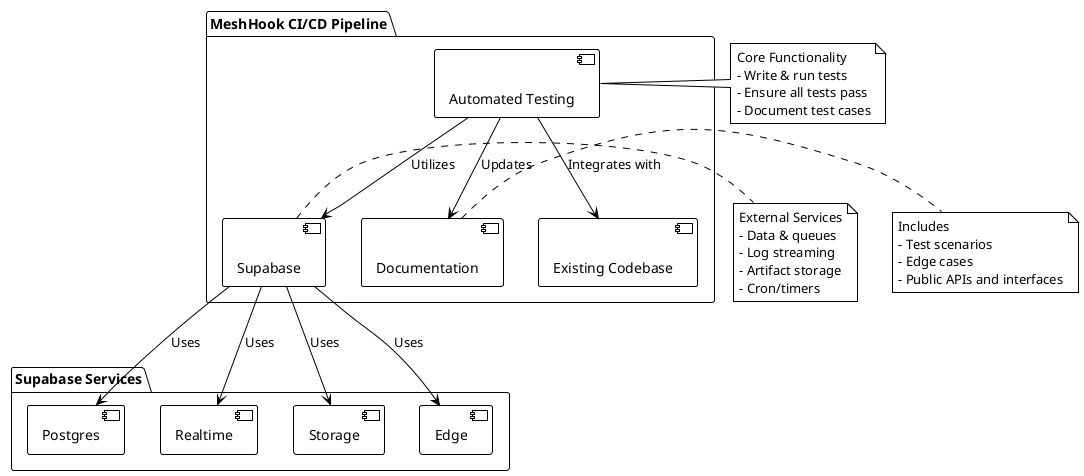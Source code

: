 @startuml
!theme plain

package "MeshHook CI/CD Pipeline" {
    [Automated Testing] <<(T,orchid)>>
    [Existing Codebase] <<(C,lightblue)>>
    [Supabase] <<(D,orange)>>
    [Documentation] <<(D,green)>>
}

package "Supabase Services" {
    [Postgres]
    [Realtime]
    [Storage]
    [Edge]
}

[Automated Testing] --> [Existing Codebase] : Integrates with
[Automated Testing] --> [Supabase] : Utilizes
[Automated Testing] --> [Documentation] : Updates
[Supabase] --> [Postgres] : Uses
[Supabase] --> [Realtime] : Uses
[Supabase] --> [Storage] : Uses
[Supabase] --> [Edge] : Uses

note right of [Automated Testing] : Core Functionality\n- Write & run tests\n- Ensure all tests pass\n- Document test cases

note right of [Supabase] : External Services\n- Data & queues\n- Log streaming\n- Artifact storage\n- Cron/timers

note right of [Documentation] : Includes\n- Test scenarios\n- Edge cases\n- Public APIs and interfaces

@enduml